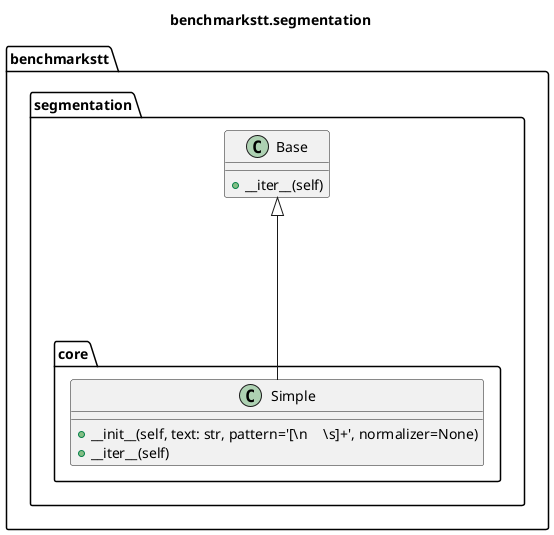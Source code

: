 @startuml

title benchmarkstt.segmentation

package benchmarkstt.segmentation {

	class benchmarkstt.segmentation.Base [[https://benchmarkstt.readthedocs.io/en/latest/modules/benchmarkstt.segmentation.html#benchmarkstt.segmentation.Base]] {
		+__iter__(self)
	}


}

package benchmarkstt.segmentation.core {



	class benchmarkstt.segmentation.core.Simple [[https://benchmarkstt.readthedocs.io/en/latest/modules/benchmarkstt.segmentation.core.html#benchmarkstt.segmentation.core.Simple]] {
		+__init__(self, text: str, pattern='[\\n\\t\\s]+', normalizer=None)
		+__iter__(self)
	}

}


benchmarkstt.segmentation.core.Simple --up--|> benchmarkstt.segmentation.Base

@enduml